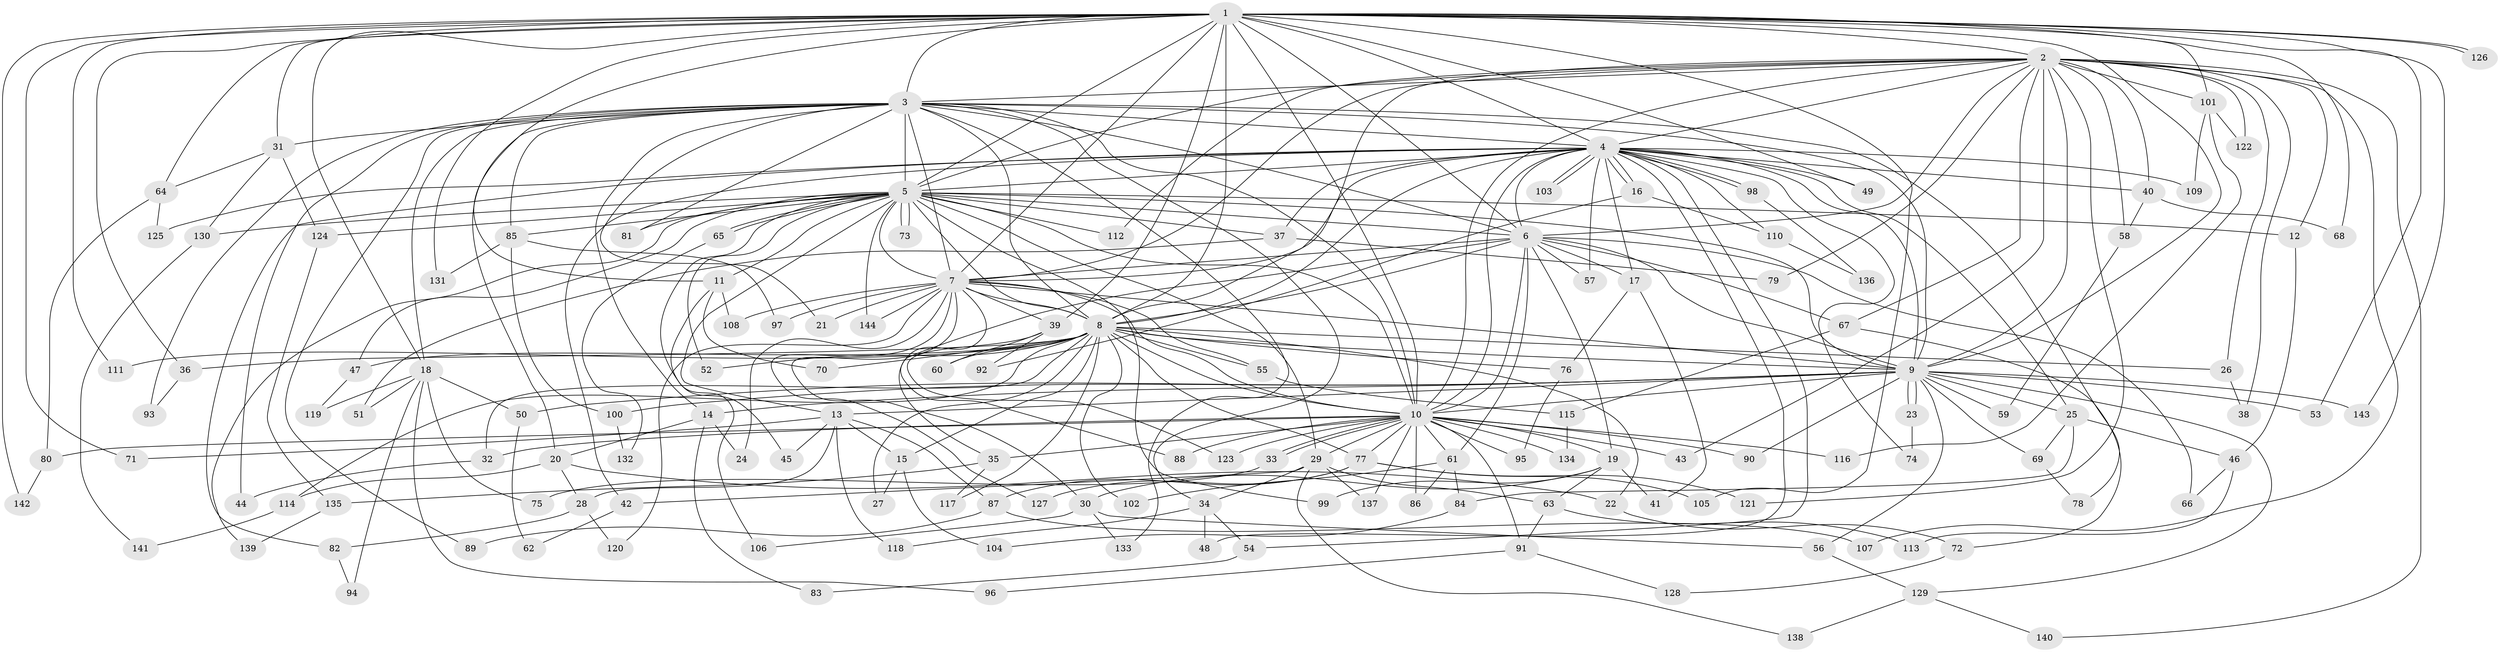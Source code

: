 // Generated by graph-tools (version 1.1) at 2025/13/03/09/25 04:13:48]
// undirected, 144 vertices, 313 edges
graph export_dot {
graph [start="1"]
  node [color=gray90,style=filled];
  1;
  2;
  3;
  4;
  5;
  6;
  7;
  8;
  9;
  10;
  11;
  12;
  13;
  14;
  15;
  16;
  17;
  18;
  19;
  20;
  21;
  22;
  23;
  24;
  25;
  26;
  27;
  28;
  29;
  30;
  31;
  32;
  33;
  34;
  35;
  36;
  37;
  38;
  39;
  40;
  41;
  42;
  43;
  44;
  45;
  46;
  47;
  48;
  49;
  50;
  51;
  52;
  53;
  54;
  55;
  56;
  57;
  58;
  59;
  60;
  61;
  62;
  63;
  64;
  65;
  66;
  67;
  68;
  69;
  70;
  71;
  72;
  73;
  74;
  75;
  76;
  77;
  78;
  79;
  80;
  81;
  82;
  83;
  84;
  85;
  86;
  87;
  88;
  89;
  90;
  91;
  92;
  93;
  94;
  95;
  96;
  97;
  98;
  99;
  100;
  101;
  102;
  103;
  104;
  105;
  106;
  107;
  108;
  109;
  110;
  111;
  112;
  113;
  114;
  115;
  116;
  117;
  118;
  119;
  120;
  121;
  122;
  123;
  124;
  125;
  126;
  127;
  128;
  129;
  130;
  131;
  132;
  133;
  134;
  135;
  136;
  137;
  138;
  139;
  140;
  141;
  142;
  143;
  144;
  1 -- 2;
  1 -- 3;
  1 -- 4;
  1 -- 5;
  1 -- 6;
  1 -- 7;
  1 -- 8;
  1 -- 9;
  1 -- 10;
  1 -- 11;
  1 -- 18;
  1 -- 31;
  1 -- 36;
  1 -- 39;
  1 -- 49;
  1 -- 53;
  1 -- 64;
  1 -- 68;
  1 -- 71;
  1 -- 101;
  1 -- 105;
  1 -- 111;
  1 -- 126;
  1 -- 126;
  1 -- 131;
  1 -- 142;
  1 -- 143;
  2 -- 3;
  2 -- 4;
  2 -- 5;
  2 -- 6;
  2 -- 7;
  2 -- 8;
  2 -- 9;
  2 -- 10;
  2 -- 12;
  2 -- 26;
  2 -- 38;
  2 -- 40;
  2 -- 43;
  2 -- 58;
  2 -- 67;
  2 -- 79;
  2 -- 101;
  2 -- 107;
  2 -- 112;
  2 -- 121;
  2 -- 122;
  2 -- 140;
  3 -- 4;
  3 -- 5;
  3 -- 6;
  3 -- 7;
  3 -- 8;
  3 -- 9;
  3 -- 10;
  3 -- 14;
  3 -- 18;
  3 -- 20;
  3 -- 21;
  3 -- 31;
  3 -- 34;
  3 -- 44;
  3 -- 78;
  3 -- 81;
  3 -- 85;
  3 -- 89;
  3 -- 93;
  3 -- 133;
  4 -- 5;
  4 -- 6;
  4 -- 7;
  4 -- 8;
  4 -- 9;
  4 -- 10;
  4 -- 16;
  4 -- 16;
  4 -- 17;
  4 -- 25;
  4 -- 37;
  4 -- 40;
  4 -- 42;
  4 -- 48;
  4 -- 49;
  4 -- 54;
  4 -- 57;
  4 -- 74;
  4 -- 82;
  4 -- 98;
  4 -- 98;
  4 -- 103;
  4 -- 103;
  4 -- 109;
  4 -- 110;
  4 -- 125;
  5 -- 6;
  5 -- 7;
  5 -- 8;
  5 -- 9;
  5 -- 10;
  5 -- 11;
  5 -- 12;
  5 -- 13;
  5 -- 29;
  5 -- 37;
  5 -- 45;
  5 -- 47;
  5 -- 52;
  5 -- 65;
  5 -- 65;
  5 -- 73;
  5 -- 73;
  5 -- 81;
  5 -- 85;
  5 -- 99;
  5 -- 112;
  5 -- 124;
  5 -- 130;
  5 -- 139;
  5 -- 144;
  6 -- 7;
  6 -- 8;
  6 -- 9;
  6 -- 10;
  6 -- 17;
  6 -- 19;
  6 -- 35;
  6 -- 57;
  6 -- 61;
  6 -- 66;
  6 -- 67;
  7 -- 8;
  7 -- 9;
  7 -- 10;
  7 -- 21;
  7 -- 24;
  7 -- 30;
  7 -- 39;
  7 -- 55;
  7 -- 88;
  7 -- 97;
  7 -- 108;
  7 -- 120;
  7 -- 127;
  7 -- 144;
  8 -- 9;
  8 -- 10;
  8 -- 15;
  8 -- 22;
  8 -- 26;
  8 -- 27;
  8 -- 32;
  8 -- 36;
  8 -- 47;
  8 -- 52;
  8 -- 55;
  8 -- 60;
  8 -- 70;
  8 -- 76;
  8 -- 77;
  8 -- 102;
  8 -- 111;
  8 -- 114;
  8 -- 117;
  9 -- 10;
  9 -- 13;
  9 -- 14;
  9 -- 23;
  9 -- 23;
  9 -- 25;
  9 -- 50;
  9 -- 53;
  9 -- 56;
  9 -- 59;
  9 -- 69;
  9 -- 90;
  9 -- 100;
  9 -- 129;
  9 -- 143;
  10 -- 19;
  10 -- 29;
  10 -- 32;
  10 -- 33;
  10 -- 33;
  10 -- 35;
  10 -- 43;
  10 -- 61;
  10 -- 77;
  10 -- 80;
  10 -- 86;
  10 -- 88;
  10 -- 90;
  10 -- 91;
  10 -- 95;
  10 -- 116;
  10 -- 123;
  10 -- 134;
  10 -- 137;
  11 -- 70;
  11 -- 106;
  11 -- 108;
  12 -- 46;
  13 -- 15;
  13 -- 28;
  13 -- 45;
  13 -- 71;
  13 -- 87;
  13 -- 118;
  14 -- 20;
  14 -- 24;
  14 -- 83;
  15 -- 27;
  15 -- 104;
  16 -- 92;
  16 -- 110;
  17 -- 41;
  17 -- 76;
  18 -- 50;
  18 -- 51;
  18 -- 75;
  18 -- 94;
  18 -- 96;
  18 -- 119;
  19 -- 30;
  19 -- 41;
  19 -- 63;
  19 -- 99;
  20 -- 22;
  20 -- 28;
  20 -- 114;
  22 -- 72;
  23 -- 74;
  25 -- 46;
  25 -- 69;
  25 -- 84;
  26 -- 38;
  28 -- 82;
  28 -- 120;
  29 -- 34;
  29 -- 42;
  29 -- 63;
  29 -- 137;
  29 -- 138;
  30 -- 56;
  30 -- 106;
  30 -- 133;
  31 -- 64;
  31 -- 124;
  31 -- 130;
  32 -- 44;
  33 -- 75;
  34 -- 48;
  34 -- 54;
  34 -- 118;
  35 -- 117;
  35 -- 135;
  36 -- 93;
  37 -- 51;
  37 -- 79;
  39 -- 60;
  39 -- 92;
  39 -- 123;
  40 -- 58;
  40 -- 68;
  42 -- 62;
  46 -- 66;
  46 -- 113;
  47 -- 119;
  50 -- 62;
  54 -- 83;
  55 -- 115;
  56 -- 129;
  58 -- 59;
  61 -- 84;
  61 -- 86;
  61 -- 102;
  63 -- 91;
  63 -- 113;
  64 -- 80;
  64 -- 125;
  65 -- 132;
  67 -- 72;
  67 -- 115;
  69 -- 78;
  72 -- 128;
  76 -- 95;
  77 -- 87;
  77 -- 105;
  77 -- 121;
  77 -- 127;
  80 -- 142;
  82 -- 94;
  84 -- 104;
  85 -- 97;
  85 -- 100;
  85 -- 131;
  87 -- 89;
  87 -- 107;
  91 -- 96;
  91 -- 128;
  98 -- 136;
  100 -- 132;
  101 -- 109;
  101 -- 116;
  101 -- 122;
  110 -- 136;
  114 -- 141;
  115 -- 134;
  124 -- 135;
  129 -- 138;
  129 -- 140;
  130 -- 141;
  135 -- 139;
}
